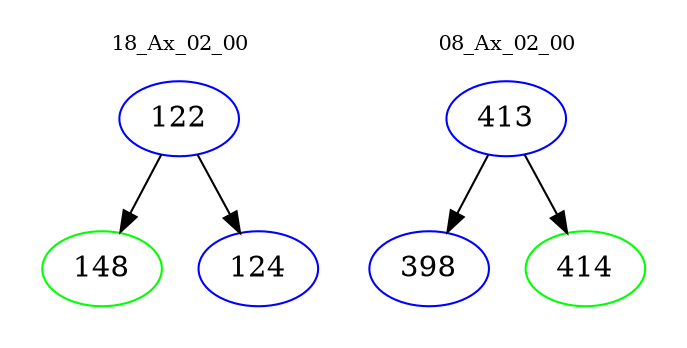 digraph{
subgraph cluster_0 {
color = white
label = "18_Ax_02_00";
fontsize=10;
T0_122 [label="122", color="blue"]
T0_122 -> T0_148 [color="black"]
T0_148 [label="148", color="green"]
T0_122 -> T0_124 [color="black"]
T0_124 [label="124", color="blue"]
}
subgraph cluster_1 {
color = white
label = "08_Ax_02_00";
fontsize=10;
T1_413 [label="413", color="blue"]
T1_413 -> T1_398 [color="black"]
T1_398 [label="398", color="blue"]
T1_413 -> T1_414 [color="black"]
T1_414 [label="414", color="green"]
}
}
